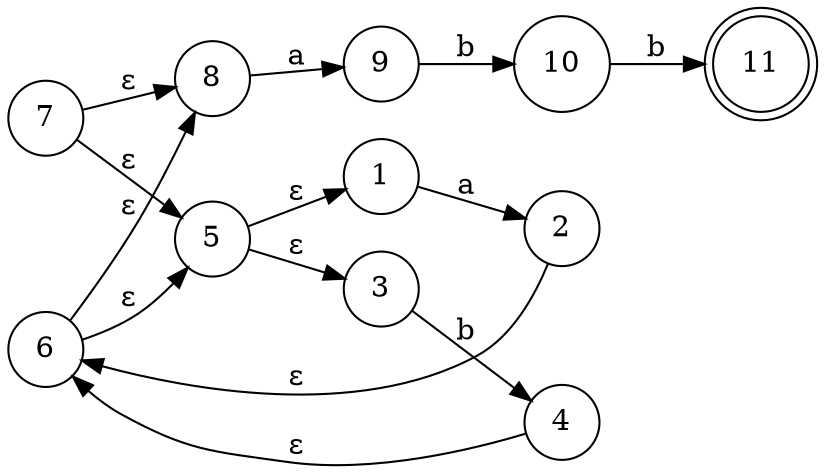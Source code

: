 digraph finite_state_machine {
	rankdir=LR size="8,5"
	node [shape=doublecircle]
	11
	node [shape=circle]
	1 -> 2 [label=a]
	node [shape=circle]
	2 -> 6 [label="ε"]
	node [shape=circle]
	3 -> 4 [label=b]
	node [shape=circle]
	4 -> 6 [label="ε"]
	node [shape=circle]
	5 -> 1 [label="ε"]
	5 -> 3 [label="ε"]
	node [shape=circle]
	6 -> 8 [label="ε"]
	6 -> 5 [label="ε"]
	node [shape=circle]
	7 -> 5 [label="ε"]
	7 -> 8 [label="ε"]
	node [shape=circle]
	8 -> 9 [label=a]
	node [shape=circle]
	9 -> 10 [label=b]
	node [shape=circle]
	10 -> 11 [label=b]
	node [shape=circle]
}
